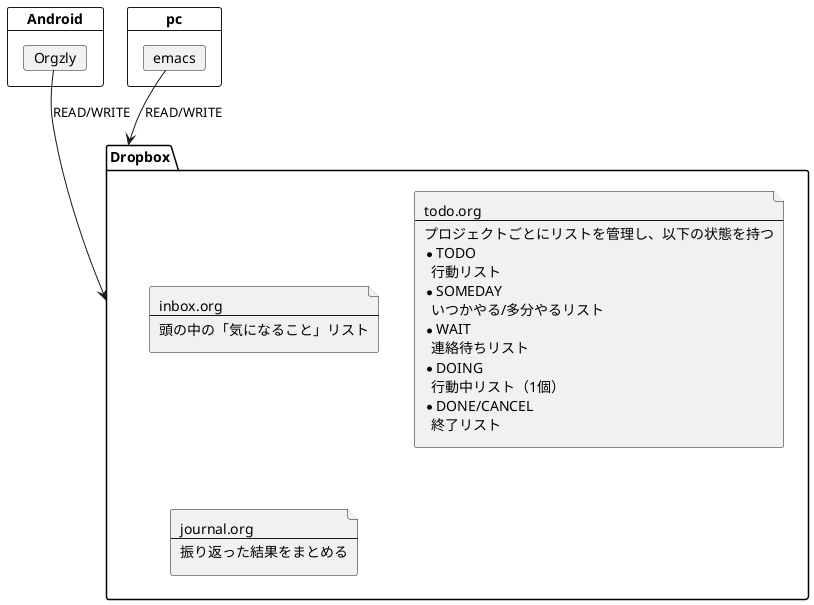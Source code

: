 @startuml
card Android {
  card Orgzly
}
card pc {
  card emacs
}
folder "Dropbox" as dropbox {
file inbox.org [
inbox.org
----
頭の中の「気になること」リスト
]
file todo.org [
todo.org
----
プロジェクトごとにリストを管理し、以下の状態を持つ
* TODO
  行動リスト
* SOMEDAY
  いつかやる/多分やるリスト
* WAIT
  連絡待ちリスト
* DOING
  行動中リスト（1個）
* DONE/CANCEL
  終了リスト
]
file journal.org [
journal.org
----
振り返った結果をまとめる
]
}
Orgzly --> dropbox : READ/WRITE
emacs --> dropbox : READ/WRITE
@enduml

